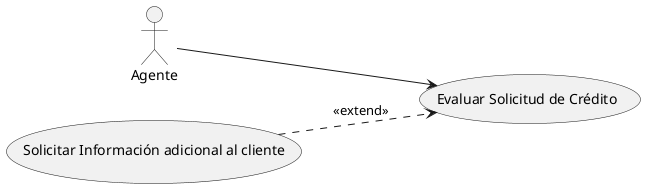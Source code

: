 @startuml
left to right direction
usecase "Evaluar Solicitud de Crédito" as usc1
:Agente: --> usc1

usecase "Solicitar Información adicional al cliente" as usc2

usc2 ..> usc1 : <<extend>>
@enduml
